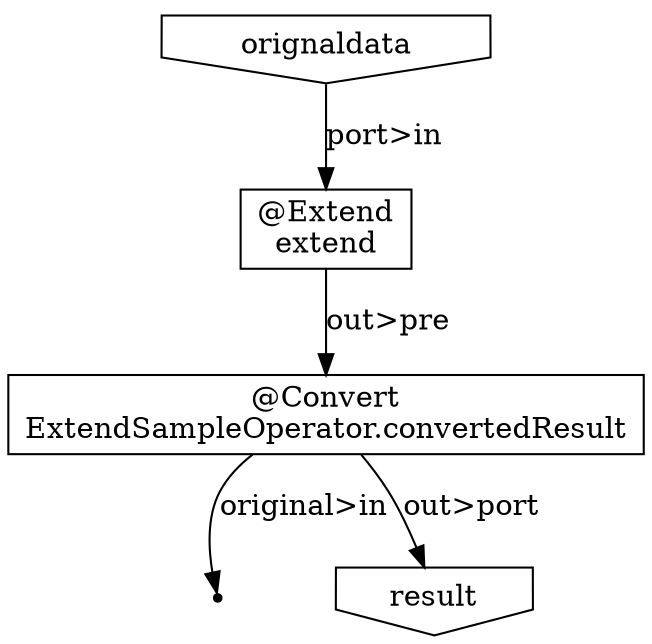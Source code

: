 digraph {
    "3f5d0192-49b0-4014-b263-d9d5f3da46f5" [shape=point];
    "fca222bb-aafb-4b32-b356-37dba04b8955" [shape=invhouse, label="orignaldata"];
    "2330834d-c3f6-4ba8-a277-f4bbf8f2dc88" [shape=box, label="@Convert\nExtendSampleOperator.convertedResult"];
    "e4296779-a43d-47a2-9288-689799dc70c4" [shape=invhouse, label="result"];
    "027361a5-f4d9-46a1-8b73-c3475f351fcd" [shape=box, label="@Extend\nextend"];
    "fca222bb-aafb-4b32-b356-37dba04b8955" -> "027361a5-f4d9-46a1-8b73-c3475f351fcd" [label="port>in"];
    "2330834d-c3f6-4ba8-a277-f4bbf8f2dc88" -> "3f5d0192-49b0-4014-b263-d9d5f3da46f5" [label="original>in"];
    "2330834d-c3f6-4ba8-a277-f4bbf8f2dc88" -> "e4296779-a43d-47a2-9288-689799dc70c4" [label="out>port"];
    "027361a5-f4d9-46a1-8b73-c3475f351fcd" -> "2330834d-c3f6-4ba8-a277-f4bbf8f2dc88" [label="out>pre"];
}
